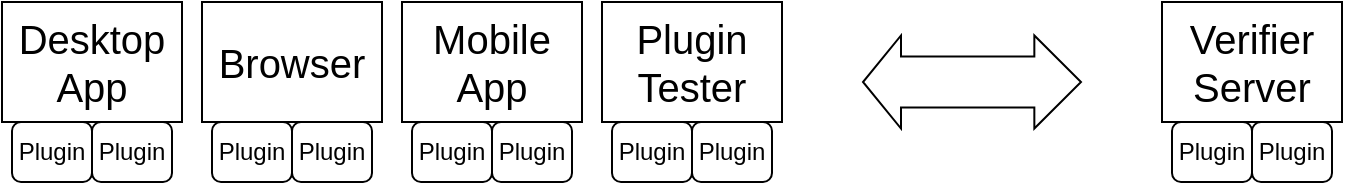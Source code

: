 <mxfile version="27.0.5">
  <diagram name="Page-1" id="ZVzS0hWE6rFlb-wLMT9V">
    <mxGraphModel dx="1190" dy="694" grid="1" gridSize="10" guides="1" tooltips="1" connect="1" arrows="1" fold="1" page="1" pageScale="1" pageWidth="827" pageHeight="1169" math="0" shadow="0">
      <root>
        <mxCell id="0" />
        <mxCell id="1" parent="0" />
        <mxCell id="wI3hIcFJyoDZbVb4rXhT-1" value="&lt;font style=&quot;font-size: 20px;&quot;&gt;Desktop&lt;br&gt;App&lt;/font&gt;" style="rounded=0;whiteSpace=wrap;html=1;" vertex="1" parent="1">
          <mxGeometry x="50" y="180" width="90" height="60" as="geometry" />
        </mxCell>
        <mxCell id="wI3hIcFJyoDZbVb4rXhT-2" value="&lt;span style=&quot;font-size: 20px;&quot;&gt;Browser&lt;/span&gt;" style="rounded=0;whiteSpace=wrap;html=1;" vertex="1" parent="1">
          <mxGeometry x="150" y="180" width="90" height="60" as="geometry" />
        </mxCell>
        <mxCell id="wI3hIcFJyoDZbVb4rXhT-3" value="&lt;span style=&quot;font-size: 20px;&quot;&gt;Mobile&lt;br&gt;App&lt;/span&gt;" style="rounded=0;whiteSpace=wrap;html=1;" vertex="1" parent="1">
          <mxGeometry x="250" y="180" width="90" height="60" as="geometry" />
        </mxCell>
        <mxCell id="wI3hIcFJyoDZbVb4rXhT-4" value="&lt;span style=&quot;font-size: 20px;&quot;&gt;Plugin&lt;br&gt;Tester&lt;/span&gt;" style="rounded=0;whiteSpace=wrap;html=1;" vertex="1" parent="1">
          <mxGeometry x="350" y="180" width="90" height="60" as="geometry" />
        </mxCell>
        <mxCell id="wI3hIcFJyoDZbVb4rXhT-5" value="Plugin" style="rounded=1;whiteSpace=wrap;html=1;" vertex="1" parent="1">
          <mxGeometry x="55" y="240" width="40" height="30" as="geometry" />
        </mxCell>
        <mxCell id="wI3hIcFJyoDZbVb4rXhT-6" value="Plugin" style="rounded=1;whiteSpace=wrap;html=1;" vertex="1" parent="1">
          <mxGeometry x="95" y="240" width="40" height="30" as="geometry" />
        </mxCell>
        <mxCell id="wI3hIcFJyoDZbVb4rXhT-7" value="Plugin" style="rounded=1;whiteSpace=wrap;html=1;" vertex="1" parent="1">
          <mxGeometry x="155" y="240" width="40" height="30" as="geometry" />
        </mxCell>
        <mxCell id="wI3hIcFJyoDZbVb4rXhT-8" value="Plugin" style="rounded=1;whiteSpace=wrap;html=1;" vertex="1" parent="1">
          <mxGeometry x="195" y="240" width="40" height="30" as="geometry" />
        </mxCell>
        <mxCell id="wI3hIcFJyoDZbVb4rXhT-9" value="Plugin" style="rounded=1;whiteSpace=wrap;html=1;" vertex="1" parent="1">
          <mxGeometry x="255" y="240" width="40" height="30" as="geometry" />
        </mxCell>
        <mxCell id="wI3hIcFJyoDZbVb4rXhT-10" value="Plugin" style="rounded=1;whiteSpace=wrap;html=1;" vertex="1" parent="1">
          <mxGeometry x="295" y="240" width="40" height="30" as="geometry" />
        </mxCell>
        <mxCell id="wI3hIcFJyoDZbVb4rXhT-11" value="Plugin" style="rounded=1;whiteSpace=wrap;html=1;" vertex="1" parent="1">
          <mxGeometry x="355" y="240" width="40" height="30" as="geometry" />
        </mxCell>
        <mxCell id="wI3hIcFJyoDZbVb4rXhT-12" value="Plugin" style="rounded=1;whiteSpace=wrap;html=1;" vertex="1" parent="1">
          <mxGeometry x="395" y="240" width="40" height="30" as="geometry" />
        </mxCell>
        <mxCell id="wI3hIcFJyoDZbVb4rXhT-15" value="&lt;span style=&quot;font-size: 20px;&quot;&gt;Verifier&lt;br&gt;Server&lt;/span&gt;" style="rounded=0;whiteSpace=wrap;html=1;" vertex="1" parent="1">
          <mxGeometry x="630" y="180" width="90" height="60" as="geometry" />
        </mxCell>
        <mxCell id="wI3hIcFJyoDZbVb4rXhT-16" value="Plugin" style="rounded=1;whiteSpace=wrap;html=1;" vertex="1" parent="1">
          <mxGeometry x="635" y="240" width="40" height="30" as="geometry" />
        </mxCell>
        <mxCell id="wI3hIcFJyoDZbVb4rXhT-17" value="Plugin" style="rounded=1;whiteSpace=wrap;html=1;" vertex="1" parent="1">
          <mxGeometry x="675" y="240" width="40" height="30" as="geometry" />
        </mxCell>
        <mxCell id="wI3hIcFJyoDZbVb4rXhT-18" value="" style="shape=flexArrow;endArrow=classic;startArrow=classic;html=1;rounded=0;width=25.556;endSize=7.444;" edge="1" parent="1">
          <mxGeometry width="100" height="100" relative="1" as="geometry">
            <mxPoint x="480" y="220" as="sourcePoint" />
            <mxPoint x="590" y="220" as="targetPoint" />
          </mxGeometry>
        </mxCell>
      </root>
    </mxGraphModel>
  </diagram>
</mxfile>
